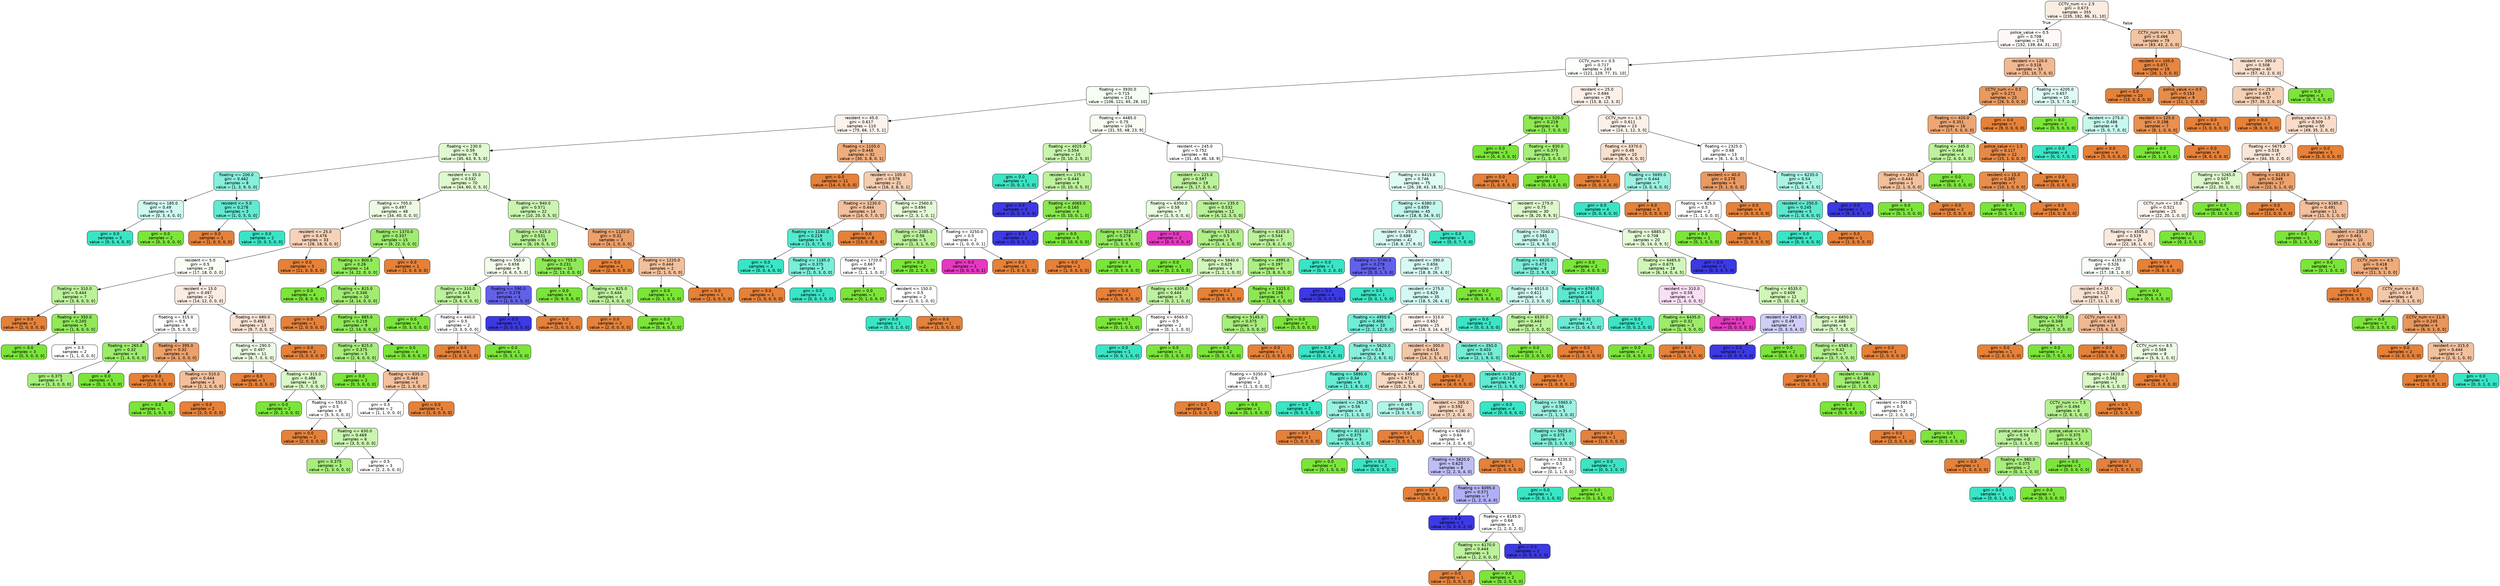 digraph Tree {
node [shape=box, style="filled, rounded", color="black", fontname=helvetica] ;
edge [fontname=helvetica] ;
0 [label="CCTV_num <= 2.5\ngini = 0.673\nsamples = 355\nvalue = [235, 182, 86, 31, 10]", fillcolor="#fbede2"] ;
1 [label="police_value <= 0.5\ngini = 0.708\nsamples = 276\nvalue = [152, 139, 84, 31, 10]", fillcolor="#fef9f6"] ;
0 -> 1 [labeldistance=2.5, labelangle=45, headlabel="True"] ;
2 [label="CCTV_num <= 0.5\ngini = 0.717\nsamples = 243\nvalue = [121, 129, 77, 31, 10]", fillcolor="#fbfef9"] ;
1 -> 2 ;
3 [label="floating <= 3930.0\ngini = 0.715\nsamples = 214\nvalue = [106, 121, 65, 28, 10]", fillcolor="#f6fdf2"] ;
2 -> 3 ;
4 [label="resident <= 45.0\ngini = 0.617\nsamples = 110\nvalue = [75, 66, 17, 5, 1]", fillcolor="#fdf3ed"] ;
3 -> 4 ;
5 [label="floating <= 230.0\ngini = 0.59\nsamples = 78\nvalue = [45, 63, 9, 5, 0]", fillcolor="#e0f9d1"] ;
4 -> 5 ;
6 [label="floating <= 200.0\ngini = 0.462\nsamples = 8\nvalue = [1, 3, 9, 0, 0]", fillcolor="#88efdc"] ;
5 -> 6 ;
7 [label="floating <= 185.0\ngini = 0.49\nsamples = 5\nvalue = [0, 3, 4, 0, 0]", fillcolor="#cef8f0"] ;
6 -> 7 ;
8 [label="gini = 0.0\nsamples = 3\nvalue = [0, 0, 4, 0, 0]", fillcolor="#39e5c5"] ;
7 -> 8 ;
9 [label="gini = 0.0\nsamples = 2\nvalue = [0, 3, 0, 0, 0]", fillcolor="#7be539"] ;
7 -> 9 ;
10 [label="resident <= 5.0\ngini = 0.278\nsamples = 3\nvalue = [1, 0, 5, 0, 0]", fillcolor="#61ead1"] ;
6 -> 10 ;
11 [label="gini = 0.0\nsamples = 1\nvalue = [1, 0, 0, 0, 0]", fillcolor="#e58139"] ;
10 -> 11 ;
12 [label="gini = 0.0\nsamples = 2\nvalue = [0, 0, 5, 0, 0]", fillcolor="#39e5c5"] ;
10 -> 12 ;
13 [label="resident <= 35.0\ngini = 0.532\nsamples = 70\nvalue = [44, 60, 0, 5, 0]", fillcolor="#dff9ce"] ;
5 -> 13 ;
14 [label="floating <= 705.0\ngini = 0.497\nsamples = 48\nvalue = [34, 40, 0, 0, 0]", fillcolor="#ebfbe1"] ;
13 -> 14 ;
15 [label="resident <= 25.0\ngini = 0.476\nsamples = 33\nvalue = [28, 18, 0, 0, 0]", fillcolor="#f6d2b8"] ;
14 -> 15 ;
16 [label="resident <= 5.0\ngini = 0.5\nsamples = 28\nvalue = [17, 18, 0, 0, 0]", fillcolor="#f8fef4"] ;
15 -> 16 ;
17 [label="floating <= 310.0\ngini = 0.444\nsamples = 7\nvalue = [3, 6, 0, 0, 0]", fillcolor="#bdf29c"] ;
16 -> 17 ;
18 [label="gini = 0.0\nsamples = 2\nvalue = [2, 0, 0, 0, 0]", fillcolor="#e58139"] ;
17 -> 18 ;
19 [label="floating <= 350.0\ngini = 0.245\nsamples = 5\nvalue = [1, 6, 0, 0, 0]", fillcolor="#91e95a"] ;
17 -> 19 ;
20 [label="gini = 0.0\nsamples = 3\nvalue = [0, 5, 0, 0, 0]", fillcolor="#7be539"] ;
19 -> 20 ;
21 [label="gini = 0.5\nsamples = 2\nvalue = [1, 1, 0, 0, 0]", fillcolor="#ffffff"] ;
19 -> 21 ;
22 [label="resident <= 15.0\ngini = 0.497\nsamples = 21\nvalue = [14, 12, 0, 0, 0]", fillcolor="#fbede3"] ;
16 -> 22 ;
23 [label="floating <= 315.0\ngini = 0.5\nsamples = 8\nvalue = [5, 5, 0, 0, 0]", fillcolor="#ffffff"] ;
22 -> 23 ;
24 [label="floating <= 265.0\ngini = 0.32\nsamples = 4\nvalue = [1, 4, 0, 0, 0]", fillcolor="#9cec6a"] ;
23 -> 24 ;
25 [label="gini = 0.375\nsamples = 3\nvalue = [1, 3, 0, 0, 0]", fillcolor="#a7ee7b"] ;
24 -> 25 ;
26 [label="gini = 0.0\nsamples = 1\nvalue = [0, 1, 0, 0, 0]", fillcolor="#7be539"] ;
24 -> 26 ;
27 [label="floating <= 395.0\ngini = 0.32\nsamples = 4\nvalue = [4, 1, 0, 0, 0]", fillcolor="#eca06a"] ;
23 -> 27 ;
28 [label="gini = 0.0\nsamples = 1\nvalue = [2, 0, 0, 0, 0]", fillcolor="#e58139"] ;
27 -> 28 ;
29 [label="floating <= 510.0\ngini = 0.444\nsamples = 3\nvalue = [2, 1, 0, 0, 0]", fillcolor="#f2c09c"] ;
27 -> 29 ;
30 [label="gini = 0.0\nsamples = 1\nvalue = [0, 1, 0, 0, 0]", fillcolor="#7be539"] ;
29 -> 30 ;
31 [label="gini = 0.0\nsamples = 2\nvalue = [2, 0, 0, 0, 0]", fillcolor="#e58139"] ;
29 -> 31 ;
32 [label="floating <= 680.0\ngini = 0.492\nsamples = 13\nvalue = [9, 7, 0, 0, 0]", fillcolor="#f9e3d3"] ;
22 -> 32 ;
33 [label="floating <= 290.0\ngini = 0.497\nsamples = 11\nvalue = [6, 7, 0, 0, 0]", fillcolor="#ecfbe3"] ;
32 -> 33 ;
34 [label="gini = 0.0\nsamples = 1\nvalue = [1, 0, 0, 0, 0]", fillcolor="#e58139"] ;
33 -> 34 ;
35 [label="floating <= 315.0\ngini = 0.486\nsamples = 10\nvalue = [5, 7, 0, 0, 0]", fillcolor="#d9f8c6"] ;
33 -> 35 ;
36 [label="gini = 0.0\nsamples = 2\nvalue = [0, 2, 0, 0, 0]", fillcolor="#7be539"] ;
35 -> 36 ;
37 [label="floating <= 555.0\ngini = 0.5\nsamples = 8\nvalue = [5, 5, 0, 0, 0]", fillcolor="#ffffff"] ;
35 -> 37 ;
38 [label="gini = 0.0\nsamples = 2\nvalue = [2, 0, 0, 0, 0]", fillcolor="#e58139"] ;
37 -> 38 ;
39 [label="floating <= 630.0\ngini = 0.469\nsamples = 6\nvalue = [3, 5, 0, 0, 0]", fillcolor="#caf5b0"] ;
37 -> 39 ;
40 [label="gini = 0.375\nsamples = 3\nvalue = [1, 3, 0, 0, 0]", fillcolor="#a7ee7b"] ;
39 -> 40 ;
41 [label="gini = 0.5\nsamples = 3\nvalue = [2, 2, 0, 0, 0]", fillcolor="#ffffff"] ;
39 -> 41 ;
42 [label="gini = 0.0\nsamples = 2\nvalue = [3, 0, 0, 0, 0]", fillcolor="#e58139"] ;
32 -> 42 ;
43 [label="gini = 0.0\nsamples = 5\nvalue = [11, 0, 0, 0, 0]", fillcolor="#e58139"] ;
15 -> 43 ;
44 [label="floating <= 1370.0\ngini = 0.337\nsamples = 15\nvalue = [6, 22, 0, 0, 0]", fillcolor="#9fec6f"] ;
14 -> 44 ;
45 [label="floating <= 800.0\ngini = 0.26\nsamples = 14\nvalue = [4, 22, 0, 0, 0]", fillcolor="#93ea5d"] ;
44 -> 45 ;
46 [label="gini = 0.0\nsamples = 4\nvalue = [0, 8, 0, 0, 0]", fillcolor="#7be539"] ;
45 -> 46 ;
47 [label="floating <= 815.0\ngini = 0.346\nsamples = 10\nvalue = [4, 14, 0, 0, 0]", fillcolor="#a1ec72"] ;
45 -> 47 ;
48 [label="gini = 0.0\nsamples = 1\nvalue = [2, 0, 0, 0, 0]", fillcolor="#e58139"] ;
47 -> 48 ;
49 [label="floating <= 885.0\ngini = 0.219\nsamples = 9\nvalue = [2, 14, 0, 0, 0]", fillcolor="#8ee955"] ;
47 -> 49 ;
50 [label="floating <= 825.0\ngini = 0.375\nsamples = 5\nvalue = [2, 6, 0, 0, 0]", fillcolor="#a7ee7b"] ;
49 -> 50 ;
51 [label="gini = 0.0\nsamples = 2\nvalue = [0, 5, 0, 0, 0]", fillcolor="#7be539"] ;
50 -> 51 ;
52 [label="floating <= 835.0\ngini = 0.444\nsamples = 3\nvalue = [2, 1, 0, 0, 0]", fillcolor="#f2c09c"] ;
50 -> 52 ;
53 [label="gini = 0.5\nsamples = 2\nvalue = [1, 1, 0, 0, 0]", fillcolor="#ffffff"] ;
52 -> 53 ;
54 [label="gini = 0.0\nsamples = 1\nvalue = [1, 0, 0, 0, 0]", fillcolor="#e58139"] ;
52 -> 54 ;
55 [label="gini = 0.0\nsamples = 4\nvalue = [0, 8, 0, 0, 0]", fillcolor="#7be539"] ;
49 -> 55 ;
56 [label="gini = 0.0\nsamples = 1\nvalue = [2, 0, 0, 0, 0]", fillcolor="#e58139"] ;
44 -> 56 ;
57 [label="floating <= 940.0\ngini = 0.571\nsamples = 22\nvalue = [10, 20, 0, 5, 0]", fillcolor="#caf5b0"] ;
13 -> 57 ;
58 [label="floating <= 625.0\ngini = 0.531\nsamples = 19\nvalue = [6, 19, 0, 5, 0]", fillcolor="#b8f194"] ;
57 -> 58 ;
59 [label="floating <= 550.0\ngini = 0.658\nsamples = 9\nvalue = [4, 6, 0, 5, 0]", fillcolor="#f2fceb"] ;
58 -> 59 ;
60 [label="floating <= 310.0\ngini = 0.444\nsamples = 5\nvalue = [3, 6, 0, 0, 0]", fillcolor="#bdf29c"] ;
59 -> 60 ;
61 [label="gini = 0.0\nsamples = 3\nvalue = [0, 3, 0, 0, 0]", fillcolor="#7be539"] ;
60 -> 61 ;
62 [label="floating <= 440.0\ngini = 0.5\nsamples = 2\nvalue = [3, 3, 0, 0, 0]", fillcolor="#ffffff"] ;
60 -> 62 ;
63 [label="gini = 0.0\nsamples = 1\nvalue = [3, 0, 0, 0, 0]", fillcolor="#e58139"] ;
62 -> 63 ;
64 [label="gini = 0.0\nsamples = 1\nvalue = [0, 3, 0, 0, 0]", fillcolor="#7be539"] ;
62 -> 64 ;
65 [label="floating <= 590.0\ngini = 0.278\nsamples = 4\nvalue = [1, 0, 0, 5, 0]", fillcolor="#6361ea"] ;
59 -> 65 ;
66 [label="gini = 0.0\nsamples = 3\nvalue = [0, 0, 0, 5, 0]", fillcolor="#3c39e5"] ;
65 -> 66 ;
67 [label="gini = 0.0\nsamples = 1\nvalue = [1, 0, 0, 0, 0]", fillcolor="#e58139"] ;
65 -> 67 ;
68 [label="floating <= 755.0\ngini = 0.231\nsamples = 10\nvalue = [2, 13, 0, 0, 0]", fillcolor="#8fe957"] ;
58 -> 68 ;
69 [label="gini = 0.0\nsamples = 6\nvalue = [0, 9, 0, 0, 0]", fillcolor="#7be539"] ;
68 -> 69 ;
70 [label="floating <= 825.0\ngini = 0.444\nsamples = 4\nvalue = [2, 4, 0, 0, 0]", fillcolor="#bdf29c"] ;
68 -> 70 ;
71 [label="gini = 0.0\nsamples = 2\nvalue = [2, 0, 0, 0, 0]", fillcolor="#e58139"] ;
70 -> 71 ;
72 [label="gini = 0.0\nsamples = 2\nvalue = [0, 4, 0, 0, 0]", fillcolor="#7be539"] ;
70 -> 72 ;
73 [label="floating <= 1120.0\ngini = 0.32\nsamples = 3\nvalue = [4, 1, 0, 0, 0]", fillcolor="#eca06a"] ;
57 -> 73 ;
74 [label="gini = 0.0\nsamples = 1\nvalue = [2, 0, 0, 0, 0]", fillcolor="#e58139"] ;
73 -> 74 ;
75 [label="floating <= 1220.0\ngini = 0.444\nsamples = 2\nvalue = [2, 1, 0, 0, 0]", fillcolor="#f2c09c"] ;
73 -> 75 ;
76 [label="gini = 0.0\nsamples = 1\nvalue = [0, 1, 0, 0, 0]", fillcolor="#7be539"] ;
75 -> 76 ;
77 [label="gini = 0.0\nsamples = 1\nvalue = [2, 0, 0, 0, 0]", fillcolor="#e58139"] ;
75 -> 77 ;
78 [label="floating <= 1105.0\ngini = 0.448\nsamples = 32\nvalue = [30, 3, 8, 0, 1]", fillcolor="#eead7f"] ;
4 -> 78 ;
79 [label="gini = 0.0\nsamples = 11\nvalue = [14, 0, 0, 0, 0]", fillcolor="#e58139"] ;
78 -> 79 ;
80 [label="resident <= 105.0\ngini = 0.579\nsamples = 21\nvalue = [16, 3, 8, 0, 1]", fillcolor="#f5cdb0"] ;
78 -> 80 ;
81 [label="floating <= 1230.0\ngini = 0.444\nsamples = 14\nvalue = [14, 0, 7, 0, 0]", fillcolor="#f2c09c"] ;
80 -> 81 ;
82 [label="floating <= 1140.0\ngini = 0.219\nsamples = 6\nvalue = [1, 0, 7, 0, 0]", fillcolor="#55e9cd"] ;
81 -> 82 ;
83 [label="gini = 0.0\nsamples = 3\nvalue = [0, 0, 4, 0, 0]", fillcolor="#39e5c5"] ;
82 -> 83 ;
84 [label="floating <= 1185.0\ngini = 0.375\nsamples = 3\nvalue = [1, 0, 3, 0, 0]", fillcolor="#7beed8"] ;
82 -> 84 ;
85 [label="gini = 0.0\nsamples = 1\nvalue = [1, 0, 0, 0, 0]", fillcolor="#e58139"] ;
84 -> 85 ;
86 [label="gini = 0.0\nsamples = 2\nvalue = [0, 0, 3, 0, 0]", fillcolor="#39e5c5"] ;
84 -> 86 ;
87 [label="gini = 0.0\nsamples = 8\nvalue = [13, 0, 0, 0, 0]", fillcolor="#e58139"] ;
81 -> 87 ;
88 [label="floating <= 2560.0\ngini = 0.694\nsamples = 7\nvalue = [2, 3, 1, 0, 1]", fillcolor="#e5fad7"] ;
80 -> 88 ;
89 [label="floating <= 2385.0\ngini = 0.56\nsamples = 5\nvalue = [1, 3, 1, 0, 0]", fillcolor="#bdf29c"] ;
88 -> 89 ;
90 [label="floating <= 1720.0\ngini = 0.667\nsamples = 3\nvalue = [1, 1, 1, 0, 0]", fillcolor="#ffffff"] ;
89 -> 90 ;
91 [label="gini = 0.0\nsamples = 1\nvalue = [0, 1, 0, 0, 0]", fillcolor="#7be539"] ;
90 -> 91 ;
92 [label="resident <= 150.0\ngini = 0.5\nsamples = 2\nvalue = [1, 0, 1, 0, 0]", fillcolor="#ffffff"] ;
90 -> 92 ;
93 [label="gini = 0.0\nsamples = 1\nvalue = [0, 0, 1, 0, 0]", fillcolor="#39e5c5"] ;
92 -> 93 ;
94 [label="gini = 0.0\nsamples = 1\nvalue = [1, 0, 0, 0, 0]", fillcolor="#e58139"] ;
92 -> 94 ;
95 [label="gini = 0.0\nsamples = 2\nvalue = [0, 2, 0, 0, 0]", fillcolor="#7be539"] ;
89 -> 95 ;
96 [label="floating <= 3250.0\ngini = 0.5\nsamples = 2\nvalue = [1, 0, 0, 0, 1]", fillcolor="#ffffff"] ;
88 -> 96 ;
97 [label="gini = 0.0\nsamples = 1\nvalue = [0, 0, 0, 0, 1]", fillcolor="#e539c0"] ;
96 -> 97 ;
98 [label="gini = 0.0\nsamples = 1\nvalue = [1, 0, 0, 0, 0]", fillcolor="#e58139"] ;
96 -> 98 ;
99 [label="floating <= 4485.0\ngini = 0.75\nsamples = 104\nvalue = [31, 55, 48, 23, 9]", fillcolor="#f7fdf3"] ;
3 -> 99 ;
100 [label="floating <= 4025.0\ngini = 0.554\nsamples = 10\nvalue = [0, 10, 2, 5, 0]", fillcolor="#c8f4ac"] ;
99 -> 100 ;
101 [label="gini = 0.0\nsamples = 1\nvalue = [0, 0, 2, 0, 0]", fillcolor="#39e5c5"] ;
100 -> 101 ;
102 [label="resident <= 175.0\ngini = 0.444\nsamples = 9\nvalue = [0, 10, 0, 5, 0]", fillcolor="#bdf29c"] ;
100 -> 102 ;
103 [label="gini = 0.0\nsamples = 3\nvalue = [0, 0, 0, 4, 0]", fillcolor="#3c39e5"] ;
102 -> 103 ;
104 [label="floating <= 4065.0\ngini = 0.165\nsamples = 6\nvalue = [0, 10, 0, 1, 0]", fillcolor="#88e84d"] ;
102 -> 104 ;
105 [label="gini = 0.0\nsamples = 1\nvalue = [0, 0, 0, 1, 0]", fillcolor="#3c39e5"] ;
104 -> 105 ;
106 [label="gini = 0.0\nsamples = 5\nvalue = [0, 10, 0, 0, 0]", fillcolor="#7be539"] ;
104 -> 106 ;
107 [label="resident <= 245.0\ngini = 0.752\nsamples = 94\nvalue = [31, 45, 46, 18, 9]", fillcolor="#fdfffe"] ;
99 -> 107 ;
108 [label="resident <= 225.0\ngini = 0.597\nsamples = 19\nvalue = [5, 17, 3, 0, 4]", fillcolor="#bdf29c"] ;
107 -> 108 ;
109 [label="floating <= 6350.0\ngini = 0.58\nsamples = 7\nvalue = [1, 5, 0, 0, 4]", fillcolor="#e9fbde"] ;
108 -> 109 ;
110 [label="floating <= 5225.0\ngini = 0.278\nsamples = 5\nvalue = [1, 5, 0, 0, 0]", fillcolor="#95ea61"] ;
109 -> 110 ;
111 [label="gini = 0.0\nsamples = 1\nvalue = [1, 0, 0, 0, 0]", fillcolor="#e58139"] ;
110 -> 111 ;
112 [label="gini = 0.0\nsamples = 4\nvalue = [0, 5, 0, 0, 0]", fillcolor="#7be539"] ;
110 -> 112 ;
113 [label="gini = 0.0\nsamples = 2\nvalue = [0, 0, 0, 0, 4]", fillcolor="#e539c0"] ;
109 -> 113 ;
114 [label="resident <= 235.0\ngini = 0.532\nsamples = 12\nvalue = [4, 12, 3, 0, 0]", fillcolor="#b9f195"] ;
108 -> 114 ;
115 [label="floating <= 5135.0\ngini = 0.5\nsamples = 5\nvalue = [1, 4, 1, 0, 0]", fillcolor="#b0ef88"] ;
114 -> 115 ;
116 [label="gini = 0.0\nsamples = 1\nvalue = [0, 2, 0, 0, 0]", fillcolor="#7be539"] ;
115 -> 116 ;
117 [label="floating <= 5840.0\ngini = 0.625\nsamples = 4\nvalue = [1, 2, 1, 0, 0]", fillcolor="#d3f6bd"] ;
115 -> 117 ;
118 [label="gini = 0.0\nsamples = 1\nvalue = [1, 0, 0, 0, 0]", fillcolor="#e58139"] ;
117 -> 118 ;
119 [label="floating <= 6305.0\ngini = 0.444\nsamples = 3\nvalue = [0, 2, 1, 0, 0]", fillcolor="#bdf29c"] ;
117 -> 119 ;
120 [label="gini = 0.0\nsamples = 1\nvalue = [0, 1, 0, 0, 0]", fillcolor="#7be539"] ;
119 -> 120 ;
121 [label="floating <= 6565.0\ngini = 0.5\nsamples = 2\nvalue = [0, 1, 1, 0, 0]", fillcolor="#ffffff"] ;
119 -> 121 ;
122 [label="gini = 0.0\nsamples = 1\nvalue = [0, 0, 1, 0, 0]", fillcolor="#39e5c5"] ;
121 -> 122 ;
123 [label="gini = 0.0\nsamples = 1\nvalue = [0, 1, 0, 0, 0]", fillcolor="#7be539"] ;
121 -> 123 ;
124 [label="floating <= 6105.0\ngini = 0.544\nsamples = 7\nvalue = [3, 8, 2, 0, 0]", fillcolor="#bdf29c"] ;
114 -> 124 ;
125 [label="floating <= 4995.0\ngini = 0.397\nsamples = 6\nvalue = [3, 8, 0, 0, 0]", fillcolor="#acef83"] ;
124 -> 125 ;
126 [label="gini = 0.0\nsamples = 1\nvalue = [2, 0, 0, 0, 0]", fillcolor="#e58139"] ;
125 -> 126 ;
127 [label="floating <= 5325.0\ngini = 0.198\nsamples = 5\nvalue = [1, 8, 0, 0, 0]", fillcolor="#8ce852"] ;
125 -> 127 ;
128 [label="floating <= 5145.0\ngini = 0.375\nsamples = 3\nvalue = [1, 3, 0, 0, 0]", fillcolor="#a7ee7b"] ;
127 -> 128 ;
129 [label="gini = 0.0\nsamples = 2\nvalue = [0, 3, 0, 0, 0]", fillcolor="#7be539"] ;
128 -> 129 ;
130 [label="gini = 0.0\nsamples = 1\nvalue = [1, 0, 0, 0, 0]", fillcolor="#e58139"] ;
128 -> 130 ;
131 [label="gini = 0.0\nsamples = 2\nvalue = [0, 5, 0, 0, 0]", fillcolor="#7be539"] ;
127 -> 131 ;
132 [label="gini = 0.0\nsamples = 1\nvalue = [0, 0, 2, 0, 0]", fillcolor="#39e5c5"] ;
124 -> 132 ;
133 [label="floating <= 6415.0\ngini = 0.746\nsamples = 75\nvalue = [26, 28, 43, 18, 5]", fillcolor="#dffbf6"] ;
107 -> 133 ;
134 [label="floating <= 6380.0\ngini = 0.659\nsamples = 45\nvalue = [18, 8, 34, 9, 0]", fillcolor="#c1f7ed"] ;
133 -> 134 ;
135 [label="resident <= 255.0\ngini = 0.688\nsamples = 42\nvalue = [18, 8, 27, 9, 0]", fillcolor="#d7faf3"] ;
134 -> 135 ;
136 [label="floating <= 5740.0\ngini = 0.278\nsamples = 5\nvalue = [0, 0, 1, 5, 0]", fillcolor="#6361ea"] ;
135 -> 136 ;
137 [label="gini = 0.0\nsamples = 4\nvalue = [0, 0, 0, 5, 0]", fillcolor="#3c39e5"] ;
136 -> 137 ;
138 [label="gini = 0.0\nsamples = 1\nvalue = [0, 0, 1, 0, 0]", fillcolor="#39e5c5"] ;
136 -> 138 ;
139 [label="resident <= 390.0\ngini = 0.656\nsamples = 37\nvalue = [18, 8, 26, 4, 0]", fillcolor="#d5faf3"] ;
135 -> 139 ;
140 [label="resident <= 275.0\ngini = 0.629\nsamples = 35\nvalue = [18, 5, 26, 4, 0]", fillcolor="#d2f9f2"] ;
139 -> 140 ;
141 [label="floating <= 4950.0\ngini = 0.406\nsamples = 10\nvalue = [2, 2, 12, 0, 0]", fillcolor="#72ecd6"] ;
140 -> 141 ;
142 [label="gini = 0.0\nsamples = 2\nvalue = [0, 0, 4, 0, 0]", fillcolor="#39e5c5"] ;
141 -> 142 ;
143 [label="floating <= 5620.0\ngini = 0.5\nsamples = 8\nvalue = [2, 2, 8, 0, 0]", fillcolor="#88efdc"] ;
141 -> 143 ;
144 [label="floating <= 5250.0\ngini = 0.5\nsamples = 2\nvalue = [1, 1, 0, 0, 0]", fillcolor="#ffffff"] ;
143 -> 144 ;
145 [label="gini = 0.0\nsamples = 1\nvalue = [1, 0, 0, 0, 0]", fillcolor="#e58139"] ;
144 -> 145 ;
146 [label="gini = 0.0\nsamples = 1\nvalue = [0, 1, 0, 0, 0]", fillcolor="#7be539"] ;
144 -> 146 ;
147 [label="floating <= 5895.0\ngini = 0.34\nsamples = 6\nvalue = [1, 1, 8, 0, 0]", fillcolor="#65ebd2"] ;
143 -> 147 ;
148 [label="gini = 0.0\nsamples = 2\nvalue = [0, 0, 5, 0, 0]", fillcolor="#39e5c5"] ;
147 -> 148 ;
149 [label="resident <= 265.0\ngini = 0.56\nsamples = 4\nvalue = [1, 1, 3, 0, 0]", fillcolor="#9cf2e2"] ;
147 -> 149 ;
150 [label="gini = 0.0\nsamples = 1\nvalue = [1, 0, 0, 0, 0]", fillcolor="#e58139"] ;
149 -> 150 ;
151 [label="floating <= 6110.0\ngini = 0.375\nsamples = 3\nvalue = [0, 1, 3, 0, 0]", fillcolor="#7beed8"] ;
149 -> 151 ;
152 [label="gini = 0.0\nsamples = 1\nvalue = [0, 1, 0, 0, 0]", fillcolor="#7be539"] ;
151 -> 152 ;
153 [label="gini = 0.0\nsamples = 2\nvalue = [0, 0, 3, 0, 0]", fillcolor="#39e5c5"] ;
151 -> 153 ;
154 [label="resident <= 315.0\ngini = 0.652\nsamples = 25\nvalue = [16, 3, 14, 4, 0]", fillcolor="#fdf4ee"] ;
140 -> 154 ;
155 [label="resident <= 300.0\ngini = 0.614\nsamples = 15\nvalue = [14, 2, 5, 4, 0]", fillcolor="#f3c6a6"] ;
154 -> 155 ;
156 [label="floating <= 5495.0\ngini = 0.671\nsamples = 13\nvalue = [10, 2, 5, 4, 0]", fillcolor="#f7d8c1"] ;
155 -> 156 ;
157 [label="gini = 0.469\nsamples = 3\nvalue = [3, 0, 5, 0, 0]", fillcolor="#b0f5e8"] ;
156 -> 157 ;
158 [label="resident <= 285.0\ngini = 0.592\nsamples = 10\nvalue = [7, 2, 0, 4, 0]", fillcolor="#f6d5bd"] ;
156 -> 158 ;
159 [label="gini = 0.0\nsamples = 1\nvalue = [3, 0, 0, 0, 0]", fillcolor="#e58139"] ;
158 -> 159 ;
160 [label="floating <= 6280.0\ngini = 0.64\nsamples = 9\nvalue = [4, 2, 0, 4, 0]", fillcolor="#ffffff"] ;
158 -> 160 ;
161 [label="floating <= 5820.0\ngini = 0.625\nsamples = 8\nvalue = [2, 2, 0, 4, 0]", fillcolor="#bebdf6"] ;
160 -> 161 ;
162 [label="gini = 0.0\nsamples = 1\nvalue = [1, 0, 0, 0, 0]", fillcolor="#e58139"] ;
161 -> 162 ;
163 [label="floating <= 6095.0\ngini = 0.571\nsamples = 7\nvalue = [1, 2, 0, 4, 0]", fillcolor="#b1b0f5"] ;
161 -> 163 ;
164 [label="gini = 0.0\nsamples = 2\nvalue = [0, 0, 0, 2, 0]", fillcolor="#3c39e5"] ;
163 -> 164 ;
165 [label="floating <= 6195.0\ngini = 0.64\nsamples = 5\nvalue = [1, 2, 0, 2, 0]", fillcolor="#ffffff"] ;
163 -> 165 ;
166 [label="floating <= 6170.0\ngini = 0.444\nsamples = 3\nvalue = [1, 2, 0, 0, 0]", fillcolor="#bdf29c"] ;
165 -> 166 ;
167 [label="gini = 0.0\nsamples = 1\nvalue = [1, 0, 0, 0, 0]", fillcolor="#e58139"] ;
166 -> 167 ;
168 [label="gini = 0.0\nsamples = 2\nvalue = [0, 2, 0, 0, 0]", fillcolor="#7be539"] ;
166 -> 168 ;
169 [label="gini = 0.0\nsamples = 2\nvalue = [0, 0, 0, 2, 0]", fillcolor="#3c39e5"] ;
165 -> 169 ;
170 [label="gini = 0.0\nsamples = 1\nvalue = [2, 0, 0, 0, 0]", fillcolor="#e58139"] ;
160 -> 170 ;
171 [label="gini = 0.0\nsamples = 2\nvalue = [4, 0, 0, 0, 0]", fillcolor="#e58139"] ;
155 -> 171 ;
172 [label="resident <= 350.0\ngini = 0.403\nsamples = 10\nvalue = [2, 1, 9, 0, 0]", fillcolor="#74edd6"] ;
154 -> 172 ;
173 [label="resident <= 325.0\ngini = 0.314\nsamples = 9\nvalue = [1, 1, 9, 0, 0]", fillcolor="#61ead1"] ;
172 -> 173 ;
174 [label="gini = 0.0\nsamples = 4\nvalue = [0, 0, 6, 0, 0]", fillcolor="#39e5c5"] ;
173 -> 174 ;
175 [label="floating <= 5965.0\ngini = 0.56\nsamples = 5\nvalue = [1, 1, 3, 0, 0]", fillcolor="#9cf2e2"] ;
173 -> 175 ;
176 [label="floating <= 5625.0\ngini = 0.375\nsamples = 4\nvalue = [0, 1, 3, 0, 0]", fillcolor="#7beed8"] ;
175 -> 176 ;
177 [label="floating <= 5235.0\ngini = 0.5\nsamples = 2\nvalue = [0, 1, 1, 0, 0]", fillcolor="#ffffff"] ;
176 -> 177 ;
178 [label="gini = 0.0\nsamples = 1\nvalue = [0, 0, 1, 0, 0]", fillcolor="#39e5c5"] ;
177 -> 178 ;
179 [label="gini = 0.0\nsamples = 1\nvalue = [0, 1, 0, 0, 0]", fillcolor="#7be539"] ;
177 -> 179 ;
180 [label="gini = 0.0\nsamples = 2\nvalue = [0, 0, 2, 0, 0]", fillcolor="#39e5c5"] ;
176 -> 180 ;
181 [label="gini = 0.0\nsamples = 1\nvalue = [1, 0, 0, 0, 0]", fillcolor="#e58139"] ;
175 -> 181 ;
182 [label="gini = 0.0\nsamples = 1\nvalue = [1, 0, 0, 0, 0]", fillcolor="#e58139"] ;
172 -> 182 ;
183 [label="gini = 0.0\nsamples = 2\nvalue = [0, 3, 0, 0, 0]", fillcolor="#7be539"] ;
139 -> 183 ;
184 [label="gini = 0.0\nsamples = 3\nvalue = [0, 0, 7, 0, 0]", fillcolor="#39e5c5"] ;
134 -> 184 ;
185 [label="resident <= 275.0\ngini = 0.75\nsamples = 30\nvalue = [8, 20, 9, 9, 5]", fillcolor="#dcf8cb"] ;
133 -> 185 ;
186 [label="floating <= 7040.0\ngini = 0.581\nsamples = 10\nvalue = [2, 6, 9, 0, 0]", fillcolor="#c9f8ef"] ;
185 -> 186 ;
187 [label="floating <= 6620.0\ngini = 0.473\nsamples = 8\nvalue = [2, 2, 9, 0, 0]", fillcolor="#81eeda"] ;
186 -> 187 ;
188 [label="floating <= 6515.0\ngini = 0.611\nsamples = 4\nvalue = [1, 2, 3, 0, 0]", fillcolor="#cef8f0"] ;
187 -> 188 ;
189 [label="gini = 0.0\nsamples = 2\nvalue = [0, 0, 3, 0, 0]", fillcolor="#39e5c5"] ;
188 -> 189 ;
190 [label="floating <= 6530.0\ngini = 0.444\nsamples = 2\nvalue = [1, 2, 0, 0, 0]", fillcolor="#bdf29c"] ;
188 -> 190 ;
191 [label="gini = 0.0\nsamples = 1\nvalue = [0, 2, 0, 0, 0]", fillcolor="#7be539"] ;
190 -> 191 ;
192 [label="gini = 0.0\nsamples = 1\nvalue = [1, 0, 0, 0, 0]", fillcolor="#e58139"] ;
190 -> 192 ;
193 [label="floating <= 6765.0\ngini = 0.245\nsamples = 4\nvalue = [1, 0, 6, 0, 0]", fillcolor="#5ae9cf"] ;
187 -> 193 ;
194 [label="gini = 0.32\nsamples = 2\nvalue = [1, 0, 4, 0, 0]", fillcolor="#6aecd4"] ;
193 -> 194 ;
195 [label="gini = 0.0\nsamples = 2\nvalue = [0, 0, 2, 0, 0]", fillcolor="#39e5c5"] ;
193 -> 195 ;
196 [label="gini = 0.0\nsamples = 2\nvalue = [0, 4, 0, 0, 0]", fillcolor="#7be539"] ;
186 -> 196 ;
197 [label="floating <= 6885.0\ngini = 0.708\nsamples = 20\nvalue = [6, 14, 0, 9, 5]", fillcolor="#e5fad7"] ;
185 -> 197 ;
198 [label="floating <= 6465.0\ngini = 0.675\nsamples = 18\nvalue = [6, 14, 0, 4, 5]", fillcolor="#d1f6ba"] ;
197 -> 198 ;
199 [label="resident <= 310.0\ngini = 0.58\nsamples = 6\nvalue = [1, 4, 0, 0, 5]", fillcolor="#fbdef4"] ;
198 -> 199 ;
200 [label="floating <= 6435.0\ngini = 0.32\nsamples = 3\nvalue = [1, 4, 0, 0, 0]", fillcolor="#9cec6a"] ;
199 -> 200 ;
201 [label="gini = 0.0\nsamples = 2\nvalue = [0, 4, 0, 0, 0]", fillcolor="#7be539"] ;
200 -> 201 ;
202 [label="gini = 0.0\nsamples = 1\nvalue = [1, 0, 0, 0, 0]", fillcolor="#e58139"] ;
200 -> 202 ;
203 [label="gini = 0.0\nsamples = 3\nvalue = [0, 0, 0, 0, 5]", fillcolor="#e539c0"] ;
199 -> 203 ;
204 [label="floating <= 6535.0\ngini = 0.609\nsamples = 12\nvalue = [5, 10, 0, 4, 0]", fillcolor="#d0f6b8"] ;
198 -> 204 ;
205 [label="resident <= 345.0\ngini = 0.49\nsamples = 4\nvalue = [0, 3, 0, 4, 0]", fillcolor="#cecef8"] ;
204 -> 205 ;
206 [label="gini = 0.0\nsamples = 2\nvalue = [0, 0, 0, 4, 0]", fillcolor="#3c39e5"] ;
205 -> 206 ;
207 [label="gini = 0.0\nsamples = 2\nvalue = [0, 3, 0, 0, 0]", fillcolor="#7be539"] ;
205 -> 207 ;
208 [label="floating <= 6850.0\ngini = 0.486\nsamples = 8\nvalue = [5, 7, 0, 0, 0]", fillcolor="#d9f8c6"] ;
204 -> 208 ;
209 [label="floating <= 6585.0\ngini = 0.42\nsamples = 7\nvalue = [3, 7, 0, 0, 0]", fillcolor="#b4f08e"] ;
208 -> 209 ;
210 [label="gini = 0.0\nsamples = 1\nvalue = [1, 0, 0, 0, 0]", fillcolor="#e58139"] ;
209 -> 210 ;
211 [label="resident <= 360.0\ngini = 0.346\nsamples = 6\nvalue = [2, 7, 0, 0, 0]", fillcolor="#a1ec72"] ;
209 -> 211 ;
212 [label="gini = 0.0\nsamples = 4\nvalue = [0, 5, 0, 0, 0]", fillcolor="#7be539"] ;
211 -> 212 ;
213 [label="resident <= 395.0\ngini = 0.5\nsamples = 2\nvalue = [2, 2, 0, 0, 0]", fillcolor="#ffffff"] ;
211 -> 213 ;
214 [label="gini = 0.0\nsamples = 1\nvalue = [2, 0, 0, 0, 0]", fillcolor="#e58139"] ;
213 -> 214 ;
215 [label="gini = 0.0\nsamples = 1\nvalue = [0, 2, 0, 0, 0]", fillcolor="#7be539"] ;
213 -> 215 ;
216 [label="gini = 0.0\nsamples = 1\nvalue = [2, 0, 0, 0, 0]", fillcolor="#e58139"] ;
208 -> 216 ;
217 [label="gini = 0.0\nsamples = 2\nvalue = [0, 0, 0, 5, 0]", fillcolor="#3c39e5"] ;
197 -> 217 ;
218 [label="resident <= 25.0\ngini = 0.694\nsamples = 29\nvalue = [15, 8, 12, 3, 0]", fillcolor="#fcf0e8"] ;
2 -> 218 ;
219 [label="floating <= 520.0\ngini = 0.219\nsamples = 6\nvalue = [1, 7, 0, 0, 0]", fillcolor="#8ee955"] ;
218 -> 219 ;
220 [label="gini = 0.0\nsamples = 3\nvalue = [0, 4, 0, 0, 0]", fillcolor="#7be539"] ;
219 -> 220 ;
221 [label="floating <= 830.0\ngini = 0.375\nsamples = 3\nvalue = [1, 3, 0, 0, 0]", fillcolor="#a7ee7b"] ;
219 -> 221 ;
222 [label="gini = 0.0\nsamples = 1\nvalue = [1, 0, 0, 0, 0]", fillcolor="#e58139"] ;
221 -> 222 ;
223 [label="gini = 0.0\nsamples = 2\nvalue = [0, 3, 0, 0, 0]", fillcolor="#7be539"] ;
221 -> 223 ;
224 [label="CCTV_num <= 1.5\ngini = 0.611\nsamples = 23\nvalue = [14, 1, 12, 3, 0]", fillcolor="#fcf1e9"] ;
218 -> 224 ;
225 [label="floating <= 3370.0\ngini = 0.49\nsamples = 10\nvalue = [8, 0, 6, 0, 0]", fillcolor="#f8e0ce"] ;
224 -> 225 ;
226 [label="gini = 0.0\nsamples = 3\nvalue = [5, 0, 0, 0, 0]", fillcolor="#e58139"] ;
225 -> 226 ;
227 [label="floating <= 5695.0\ngini = 0.444\nsamples = 7\nvalue = [3, 0, 6, 0, 0]", fillcolor="#9cf2e2"] ;
225 -> 227 ;
228 [label="gini = 0.0\nsamples = 4\nvalue = [0, 0, 6, 0, 0]", fillcolor="#39e5c5"] ;
227 -> 228 ;
229 [label="gini = 0.0\nsamples = 3\nvalue = [3, 0, 0, 0, 0]", fillcolor="#e58139"] ;
227 -> 229 ;
230 [label="floating <= 2325.0\ngini = 0.68\nsamples = 13\nvalue = [6, 1, 6, 3, 0]", fillcolor="#ffffff"] ;
224 -> 230 ;
231 [label="resident <= 40.0\ngini = 0.278\nsamples = 6\nvalue = [5, 1, 0, 0, 0]", fillcolor="#ea9a61"] ;
230 -> 231 ;
232 [label="floating <= 625.0\ngini = 0.5\nsamples = 2\nvalue = [1, 1, 0, 0, 0]", fillcolor="#ffffff"] ;
231 -> 232 ;
233 [label="gini = 0.0\nsamples = 1\nvalue = [0, 1, 0, 0, 0]", fillcolor="#7be539"] ;
232 -> 233 ;
234 [label="gini = 0.0\nsamples = 1\nvalue = [1, 0, 0, 0, 0]", fillcolor="#e58139"] ;
232 -> 234 ;
235 [label="gini = 0.0\nsamples = 4\nvalue = [4, 0, 0, 0, 0]", fillcolor="#e58139"] ;
231 -> 235 ;
236 [label="floating <= 6235.0\ngini = 0.54\nsamples = 7\nvalue = [1, 0, 6, 3, 0]", fillcolor="#aaf4e6"] ;
230 -> 236 ;
237 [label="resident <= 250.0\ngini = 0.245\nsamples = 5\nvalue = [1, 0, 6, 0, 0]", fillcolor="#5ae9cf"] ;
236 -> 237 ;
238 [label="gini = 0.0\nsamples = 4\nvalue = [0, 0, 6, 0, 0]", fillcolor="#39e5c5"] ;
237 -> 238 ;
239 [label="gini = 0.0\nsamples = 1\nvalue = [1, 0, 0, 0, 0]", fillcolor="#e58139"] ;
237 -> 239 ;
240 [label="gini = 0.0\nsamples = 2\nvalue = [0, 0, 0, 3, 0]", fillcolor="#3c39e5"] ;
236 -> 240 ;
241 [label="resident <= 120.0\ngini = 0.518\nsamples = 33\nvalue = [31, 10, 7, 0, 0]", fillcolor="#f1b992"] ;
1 -> 241 ;
242 [label="CCTV_num <= 0.5\ngini = 0.271\nsamples = 23\nvalue = [26, 5, 0, 0, 0]", fillcolor="#ea995f"] ;
241 -> 242 ;
243 [label="floating <= 420.0\ngini = 0.351\nsamples = 16\nvalue = [17, 5, 0, 0, 0]", fillcolor="#eda673"] ;
242 -> 243 ;
244 [label="floating <= 345.0\ngini = 0.444\nsamples = 4\nvalue = [2, 4, 0, 0, 0]", fillcolor="#bdf29c"] ;
243 -> 244 ;
245 [label="floating <= 255.0\ngini = 0.444\nsamples = 3\nvalue = [2, 1, 0, 0, 0]", fillcolor="#f2c09c"] ;
244 -> 245 ;
246 [label="gini = 0.0\nsamples = 1\nvalue = [0, 1, 0, 0, 0]", fillcolor="#7be539"] ;
245 -> 246 ;
247 [label="gini = 0.0\nsamples = 2\nvalue = [2, 0, 0, 0, 0]", fillcolor="#e58139"] ;
245 -> 247 ;
248 [label="gini = 0.0\nsamples = 1\nvalue = [0, 3, 0, 0, 0]", fillcolor="#7be539"] ;
244 -> 248 ;
249 [label="police_value <= 1.5\ngini = 0.117\nsamples = 12\nvalue = [15, 1, 0, 0, 0]", fillcolor="#e78946"] ;
243 -> 249 ;
250 [label="resident <= 15.0\ngini = 0.165\nsamples = 7\nvalue = [10, 1, 0, 0, 0]", fillcolor="#e88e4d"] ;
249 -> 250 ;
251 [label="gini = 0.0\nsamples = 1\nvalue = [0, 1, 0, 0, 0]", fillcolor="#7be539"] ;
250 -> 251 ;
252 [label="gini = 0.0\nsamples = 6\nvalue = [10, 0, 0, 0, 0]", fillcolor="#e58139"] ;
250 -> 252 ;
253 [label="gini = 0.0\nsamples = 5\nvalue = [5, 0, 0, 0, 0]", fillcolor="#e58139"] ;
249 -> 253 ;
254 [label="gini = 0.0\nsamples = 7\nvalue = [9, 0, 0, 0, 0]", fillcolor="#e58139"] ;
242 -> 254 ;
255 [label="floating <= 4205.0\ngini = 0.657\nsamples = 10\nvalue = [5, 5, 7, 0, 0]", fillcolor="#defbf5"] ;
241 -> 255 ;
256 [label="gini = 0.0\nsamples = 2\nvalue = [0, 5, 0, 0, 0]", fillcolor="#7be539"] ;
255 -> 256 ;
257 [label="resident <= 275.0\ngini = 0.486\nsamples = 8\nvalue = [5, 0, 7, 0, 0]", fillcolor="#c6f8ee"] ;
255 -> 257 ;
258 [label="gini = 0.0\nsamples = 4\nvalue = [0, 0, 7, 0, 0]", fillcolor="#39e5c5"] ;
257 -> 258 ;
259 [label="gini = 0.0\nsamples = 4\nvalue = [5, 0, 0, 0, 0]", fillcolor="#e58139"] ;
257 -> 259 ;
260 [label="CCTV_num <= 3.5\ngini = 0.466\nsamples = 79\nvalue = [83, 43, 2, 0, 0]", fillcolor="#f3c4a2"] ;
0 -> 260 [labeldistance=2.5, labelangle=-45, headlabel="False"] ;
261 [label="resident <= 105.0\ngini = 0.071\nsamples = 19\nvalue = [26, 1, 0, 0, 0]", fillcolor="#e68641"] ;
260 -> 261 ;
262 [label="gini = 0.0\nsamples = 10\nvalue = [15, 0, 0, 0, 0]", fillcolor="#e58139"] ;
261 -> 262 ;
263 [label="police_value <= 0.5\ngini = 0.153\nsamples = 9\nvalue = [11, 1, 0, 0, 0]", fillcolor="#e78c4b"] ;
261 -> 263 ;
264 [label="resident <= 125.0\ngini = 0.198\nsamples = 7\nvalue = [8, 1, 0, 0, 0]", fillcolor="#e89152"] ;
263 -> 264 ;
265 [label="gini = 0.0\nsamples = 1\nvalue = [0, 1, 0, 0, 0]", fillcolor="#7be539"] ;
264 -> 265 ;
266 [label="gini = 0.0\nsamples = 6\nvalue = [8, 0, 0, 0, 0]", fillcolor="#e58139"] ;
264 -> 266 ;
267 [label="gini = 0.0\nsamples = 2\nvalue = [3, 0, 0, 0, 0]", fillcolor="#e58139"] ;
263 -> 267 ;
268 [label="resident <= 390.0\ngini = 0.508\nsamples = 60\nvalue = [57, 42, 2, 0, 0]", fillcolor="#f8dfcd"] ;
260 -> 268 ;
269 [label="resident <= 25.0\ngini = 0.493\nsamples = 57\nvalue = [57, 35, 2, 0, 0]", fillcolor="#f5d0b5"] ;
268 -> 269 ;
270 [label="gini = 0.0\nsamples = 7\nvalue = [8, 0, 0, 0, 0]", fillcolor="#e58139"] ;
269 -> 270 ;
271 [label="police_value <= 1.5\ngini = 0.509\nsamples = 50\nvalue = [49, 35, 2, 0, 0]", fillcolor="#f8dcc9"] ;
269 -> 271 ;
272 [label="floating <= 5675.0\ngini = 0.518\nsamples = 47\nvalue = [44, 35, 2, 0, 0]", fillcolor="#fae6d8"] ;
271 -> 272 ;
273 [label="floating <= 5265.0\ngini = 0.507\nsamples = 30\nvalue = [22, 30, 1, 0, 0]", fillcolor="#ddf8cc"] ;
272 -> 273 ;
274 [label="CCTV_num <= 10.0\ngini = 0.521\nsamples = 25\nvalue = [22, 20, 1, 0, 0]", fillcolor="#fdf4ee"] ;
273 -> 274 ;
275 [label="floating <= 4505.0\ngini = 0.519\nsamples = 24\nvalue = [22, 18, 1, 0, 0]", fillcolor="#fae9dd"] ;
274 -> 275 ;
276 [label="floating <= 4155.0\ngini = 0.526\nsamples = 20\nvalue = [17, 18, 1, 0, 0]", fillcolor="#f8fef5"] ;
275 -> 276 ;
277 [label="resident <= 35.0\ngini = 0.522\nsamples = 17\nvalue = [17, 13, 1, 0, 0]", fillcolor="#f9e3d3"] ;
276 -> 277 ;
278 [label="floating <= 705.0\ngini = 0.346\nsamples = 3\nvalue = [2, 7, 0, 0, 0]", fillcolor="#a1ec72"] ;
277 -> 278 ;
279 [label="gini = 0.0\nsamples = 1\nvalue = [2, 0, 0, 0, 0]", fillcolor="#e58139"] ;
278 -> 279 ;
280 [label="gini = 0.0\nsamples = 2\nvalue = [0, 7, 0, 0, 0]", fillcolor="#7be539"] ;
278 -> 280 ;
281 [label="CCTV_num <= 6.5\ngini = 0.459\nsamples = 14\nvalue = [15, 6, 1, 0, 0]", fillcolor="#f0b890"] ;
277 -> 281 ;
282 [label="gini = 0.0\nsamples = 6\nvalue = [10, 0, 0, 0, 0]", fillcolor="#e58139"] ;
281 -> 282 ;
283 [label="CCTV_num <= 8.5\ngini = 0.569\nsamples = 8\nvalue = [5, 6, 1, 0, 0]", fillcolor="#ecfbe3"] ;
281 -> 283 ;
284 [label="floating <= 1620.0\ngini = 0.562\nsamples = 7\nvalue = [4, 6, 1, 0, 0]", fillcolor="#d9f8c6"] ;
283 -> 284 ;
285 [label="CCTV_num <= 7.5\ngini = 0.494\nsamples = 6\nvalue = [2, 6, 1, 0, 0]", fillcolor="#b4f08e"] ;
284 -> 285 ;
286 [label="police_value <= 0.5\ngini = 0.56\nsamples = 3\nvalue = [1, 3, 1, 0, 0]", fillcolor="#bdf29c"] ;
285 -> 286 ;
287 [label="gini = 0.0\nsamples = 1\nvalue = [1, 0, 0, 0, 0]", fillcolor="#e58139"] ;
286 -> 287 ;
288 [label="floating <= 980.0\ngini = 0.375\nsamples = 2\nvalue = [0, 3, 1, 0, 0]", fillcolor="#a7ee7b"] ;
286 -> 288 ;
289 [label="gini = 0.0\nsamples = 1\nvalue = [0, 0, 1, 0, 0]", fillcolor="#39e5c5"] ;
288 -> 289 ;
290 [label="gini = 0.0\nsamples = 1\nvalue = [0, 3, 0, 0, 0]", fillcolor="#7be539"] ;
288 -> 290 ;
291 [label="police_value <= 0.5\ngini = 0.375\nsamples = 3\nvalue = [1, 3, 0, 0, 0]", fillcolor="#a7ee7b"] ;
285 -> 291 ;
292 [label="gini = 0.0\nsamples = 2\nvalue = [0, 3, 0, 0, 0]", fillcolor="#7be539"] ;
291 -> 292 ;
293 [label="gini = 0.0\nsamples = 1\nvalue = [1, 0, 0, 0, 0]", fillcolor="#e58139"] ;
291 -> 293 ;
294 [label="gini = 0.0\nsamples = 1\nvalue = [2, 0, 0, 0, 0]", fillcolor="#e58139"] ;
284 -> 294 ;
295 [label="gini = 0.0\nsamples = 1\nvalue = [1, 0, 0, 0, 0]", fillcolor="#e58139"] ;
283 -> 295 ;
296 [label="gini = 0.0\nsamples = 3\nvalue = [0, 5, 0, 0, 0]", fillcolor="#7be539"] ;
276 -> 296 ;
297 [label="gini = 0.0\nsamples = 4\nvalue = [5, 0, 0, 0, 0]", fillcolor="#e58139"] ;
275 -> 297 ;
298 [label="gini = 0.0\nsamples = 1\nvalue = [0, 2, 0, 0, 0]", fillcolor="#7be539"] ;
274 -> 298 ;
299 [label="gini = 0.0\nsamples = 5\nvalue = [0, 10, 0, 0, 0]", fillcolor="#7be539"] ;
273 -> 299 ;
300 [label="floating <= 6135.0\ngini = 0.349\nsamples = 17\nvalue = [22, 5, 1, 0, 0]", fillcolor="#eca26d"] ;
272 -> 300 ;
301 [label="gini = 0.0\nsamples = 6\nvalue = [11, 0, 0, 0, 0]", fillcolor="#e58139"] ;
300 -> 301 ;
302 [label="floating <= 6185.0\ngini = 0.491\nsamples = 11\nvalue = [11, 5, 1, 0, 0]", fillcolor="#f2c09c"] ;
300 -> 302 ;
303 [label="gini = 0.0\nsamples = 1\nvalue = [0, 1, 0, 0, 0]", fillcolor="#7be539"] ;
302 -> 303 ;
304 [label="resident <= 235.0\ngini = 0.461\nsamples = 10\nvalue = [11, 4, 1, 0, 0]", fillcolor="#f0b68c"] ;
302 -> 304 ;
305 [label="gini = 0.0\nsamples = 1\nvalue = [0, 1, 0, 0, 0]", fillcolor="#7be539"] ;
304 -> 305 ;
306 [label="CCTV_num <= 4.5\ngini = 0.418\nsamples = 9\nvalue = [11, 3, 1, 0, 0]", fillcolor="#eeab7b"] ;
304 -> 306 ;
307 [label="gini = 0.0\nsamples = 3\nvalue = [5, 0, 0, 0, 0]", fillcolor="#e58139"] ;
306 -> 307 ;
308 [label="CCTV_num <= 8.0\ngini = 0.54\nsamples = 6\nvalue = [6, 3, 1, 0, 0]", fillcolor="#f4c9aa"] ;
306 -> 308 ;
309 [label="gini = 0.0\nsamples = 2\nvalue = [0, 3, 0, 0, 0]", fillcolor="#7be539"] ;
308 -> 309 ;
310 [label="CCTV_num <= 11.0\ngini = 0.245\nsamples = 4\nvalue = [6, 0, 1, 0, 0]", fillcolor="#e9965a"] ;
308 -> 310 ;
311 [label="gini = 0.0\nsamples = 2\nvalue = [4, 0, 0, 0, 0]", fillcolor="#e58139"] ;
310 -> 311 ;
312 [label="resident <= 315.0\ngini = 0.444\nsamples = 2\nvalue = [2, 0, 1, 0, 0]", fillcolor="#f2c09c"] ;
310 -> 312 ;
313 [label="gini = 0.0\nsamples = 1\nvalue = [2, 0, 0, 0, 0]", fillcolor="#e58139"] ;
312 -> 313 ;
314 [label="gini = 0.0\nsamples = 1\nvalue = [0, 0, 1, 0, 0]", fillcolor="#39e5c5"] ;
312 -> 314 ;
315 [label="gini = 0.0\nsamples = 3\nvalue = [5, 0, 0, 0, 0]", fillcolor="#e58139"] ;
271 -> 315 ;
316 [label="gini = 0.0\nsamples = 3\nvalue = [0, 7, 0, 0, 0]", fillcolor="#7be539"] ;
268 -> 316 ;
}
